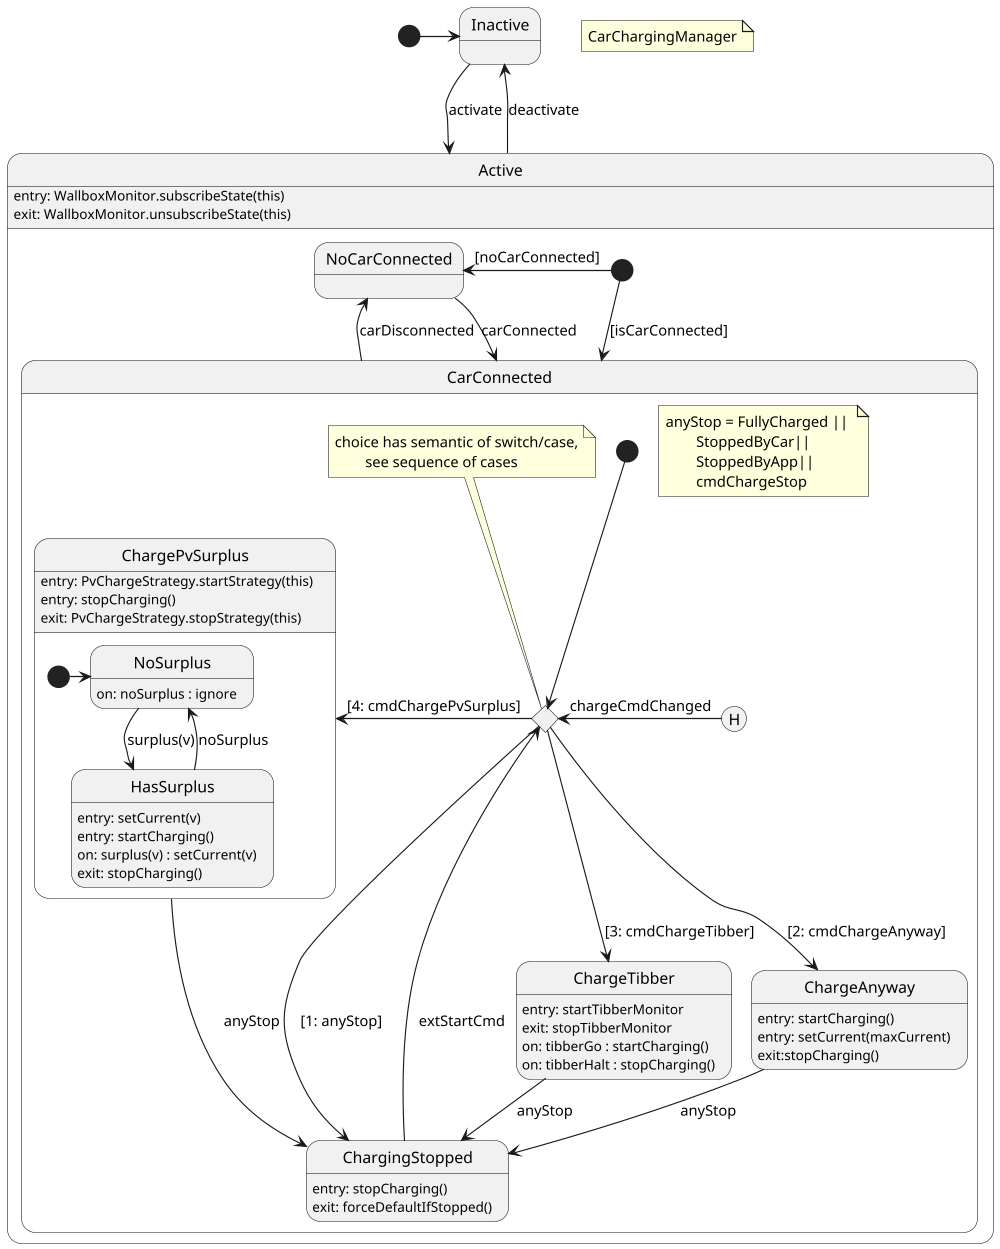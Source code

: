 @startuml
'https://plantuml.com/state-diagram

scale 1000 width

[*] -right-> inAct

state "Inactive" as inAct
state "Active" as act {
    act: entry: WallboxMonitor.subscribeState(this)
    act: exit: WallboxMonitor.unsubscribeState(this)

     [*] -left-> noCar : [noCarConnected]

    state "NoCarConnected" as noCar
'      nocl: entry: cancelCharging()

    state "CarConnected" as carCon {

        state "ChargingStopped" as cStop
            cStop: entry: stopCharging()
            cStop: exit: forceDefaultIfStopped()

        state "ChargePvSurplus" as cSurplus {
          cSurplus: entry: PvChargeStrategy.startStrategy(this)
          cSurplus: entry: stopCharging()
          cSurplus: exit: PvChargeStrategy.stopStrategy(this)

            state "HasSurplus" as hasPlus {
                hasPlus: entry: setCurrent(v)
                hasPlus: entry: startCharging()
                hasPlus: on: surplus(v) : setCurrent(v)
                hasPlus: exit: stopCharging()
            }

            state "NoSurplus" as noPlus {
              noPlus: on: noSurplus : ignore
            }

        state lpstart <<start>>

      }

      state "ChargeTibber" as cTibber
      cTibber: entry: startTibberMonitor
      cTibber: exit: stopTibberMonitor
      cTibber: on: tibberGo : startCharging()
      cTibber: on: tibberHalt : stopCharging()


      state "ChargeAnyway" as cAnyway
        cAnyway: entry: startCharging()
        cAnyway: entry: setCurrent(maxCurrent)
        cAnyway: exit:stopCharging()

      state "switch" as choiceCmd <<choice>>

      note top of choiceCmd
        choice has semantic of switch/case,
        \tsee sequence of cases
      end note

      note "anyStop = FullyCharged || \n\tStoppedByCar||\n\tStoppedByApp||\n\tcmdChargeStop" as NcarCon

      [H] -left-> choiceCmd : chargeCmdChanged
      [*] --> choiceCmd
    }
     [*] --> carCon : [isCarConnected]
     cSurplus -down-> cStop : anyStop
     cTibber -down-> cStop : anyStop
     cAnyway -down-> cStop : anyStop
     carCon -up-> noCar : carDisconnected
'     noCar -down-> choiceCmd : carConnected

}


choiceCmd -left-> cSurplus : [4: cmdChargePvSurplus]
choiceCmd -down-> cTibber : [3: cmdChargeTibber]
choiceCmd --> cAnyway : [2: cmdChargeAnyway]
choiceCmd --> cStop : [1: anyStop]
cStop -up-> choiceCmd : extStartCmd

'carCon --> cStop : fullyCharged

noCar --> carCon : carConnected
inAct -down-> act : activate
act -up-> inAct : deactivate

noPlus -down-> hasPlus : surplus(v)
hasPlus -up-> noPlus : noSurplus
lpstart -right-> noPlus

note "CarChargingManager" as NTop

@enduml